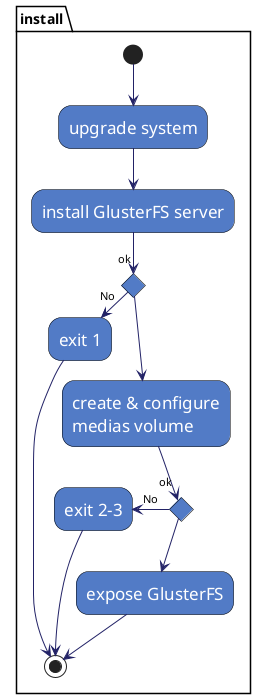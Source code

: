@startuml

skinparam activity {
    FontColor          white
    AttributeFontColor white
    FontSize           17
    AttributeFontSize  15
    AttributeFontname  Droid Sans Mono
    BackgroundColor    #527BC6
    BorderColor        black
    ArrowColor         #222266
}

partition install {
(*) --> "upgrade system"
--> "install GlusterFS server"
if "ok" then
    -right-> [No] "exit 1"
    --> (*)
else
    --> "create & configure\nmedias volume"
    if "ok" then
        -left-> [No] "exit 2-3"
        --> (*)
    else
        --> "expose GlusterFS"
    endif
endif
--> (*)
}

@enduml